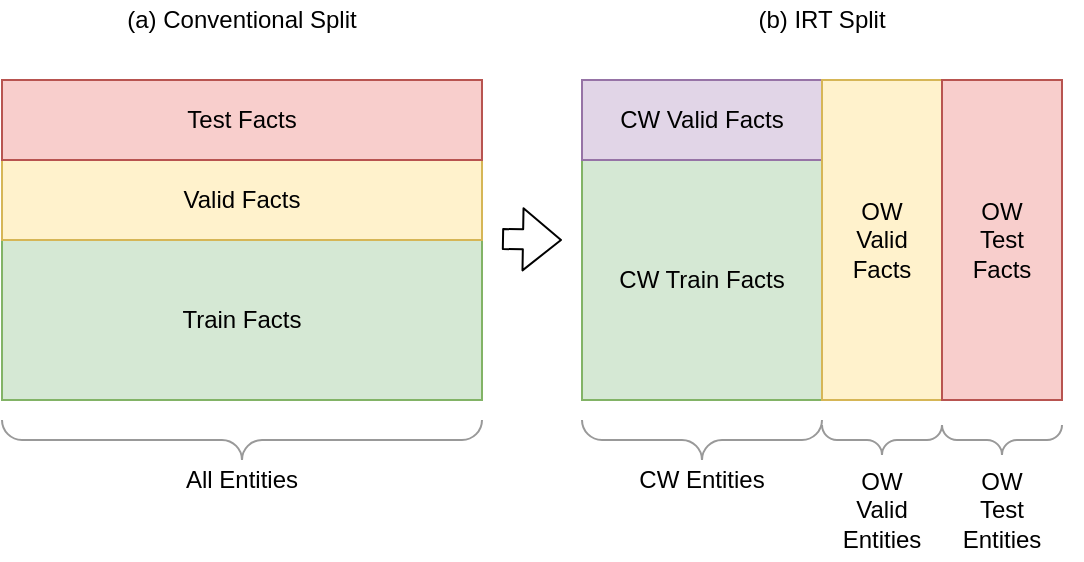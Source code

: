 <mxfile version="14.5.1" type="device"><diagram id="0cxq-o13JCqM5__rvhiF" name="Page-1"><mxGraphModel dx="853" dy="493" grid="1" gridSize="10" guides="1" tooltips="1" connect="1" arrows="1" fold="1" page="1" pageScale="1" pageWidth="850" pageHeight="1100" math="0" shadow="0"><root><mxCell id="0"/><mxCell id="1" parent="0"/><mxCell id="WJlLXGQ1d8UNX4gSKEFn-30" value="CW Train Facts" style="rounded=0;whiteSpace=wrap;html=1;fillColor=#d5e8d4;strokeColor=#82b366;" parent="1" vertex="1"><mxGeometry x="410" y="200" width="120" height="120" as="geometry"/></mxCell><mxCell id="WJlLXGQ1d8UNX4gSKEFn-28" value="Train Facts" style="rounded=0;whiteSpace=wrap;html=1;fillColor=#d5e8d4;strokeColor=#82b366;" parent="1" vertex="1"><mxGeometry x="120" y="240" width="240" height="80" as="geometry"/></mxCell><mxCell id="WJlLXGQ1d8UNX4gSKEFn-27" value="Valid Facts" style="rounded=0;whiteSpace=wrap;html=1;fillColor=#fff2cc;strokeColor=#d6b656;" parent="1" vertex="1"><mxGeometry x="120" y="200" width="240" height="40" as="geometry"/></mxCell><mxCell id="WJlLXGQ1d8UNX4gSKEFn-3" value="" style="shape=flexArrow;endArrow=classic;html=1;" parent="1" edge="1"><mxGeometry width="50" height="50" relative="1" as="geometry"><mxPoint x="370" y="239.5" as="sourcePoint"/><mxPoint x="400" y="240" as="targetPoint"/></mxGeometry></mxCell><mxCell id="WJlLXGQ1d8UNX4gSKEFn-10" value="" style="verticalLabelPosition=bottom;shadow=0;dashed=0;align=center;html=1;verticalAlign=top;strokeWidth=1;shape=mxgraph.mockup.markup.curlyBrace;strokeColor=#999999;rotation=-180;" parent="1" vertex="1"><mxGeometry x="120" y="330" width="240" height="20" as="geometry"/></mxCell><mxCell id="WJlLXGQ1d8UNX4gSKEFn-11" value="All Entities" style="text;html=1;strokeColor=none;fillColor=none;align=center;verticalAlign=middle;whiteSpace=wrap;rounded=0;" parent="1" vertex="1"><mxGeometry x="200" y="350" width="80" height="20" as="geometry"/></mxCell><mxCell id="WJlLXGQ1d8UNX4gSKEFn-12" value="" style="verticalLabelPosition=bottom;shadow=0;dashed=0;align=center;html=1;verticalAlign=top;strokeWidth=1;shape=mxgraph.mockup.markup.curlyBrace;strokeColor=#999999;rotation=-180;" parent="1" vertex="1"><mxGeometry x="410" y="330" width="120" height="20" as="geometry"/></mxCell><mxCell id="WJlLXGQ1d8UNX4gSKEFn-13" value="CW Entities" style="text;html=1;strokeColor=none;fillColor=none;align=center;verticalAlign=middle;whiteSpace=wrap;rounded=0;" parent="1" vertex="1"><mxGeometry x="430" y="350" width="80" height="20" as="geometry"/></mxCell><mxCell id="WJlLXGQ1d8UNX4gSKEFn-14" value="" style="verticalLabelPosition=bottom;shadow=0;dashed=0;align=center;html=1;verticalAlign=top;strokeWidth=1;shape=mxgraph.mockup.markup.curlyBrace;strokeColor=#999999;rotation=-180;" parent="1" vertex="1"><mxGeometry x="530" y="330" width="60" height="20" as="geometry"/></mxCell><mxCell id="WJlLXGQ1d8UNX4gSKEFn-15" value="OW&lt;br&gt;Valid&lt;br&gt;Entities" style="text;html=1;strokeColor=none;fillColor=none;align=center;verticalAlign=middle;whiteSpace=wrap;rounded=0;" parent="1" vertex="1"><mxGeometry x="520" y="350" width="80" height="50" as="geometry"/></mxCell><mxCell id="WJlLXGQ1d8UNX4gSKEFn-16" value="" style="verticalLabelPosition=bottom;shadow=0;dashed=0;align=center;html=1;verticalAlign=top;strokeWidth=1;shape=mxgraph.mockup.markup.curlyBrace;strokeColor=#999999;rotation=-180;" parent="1" vertex="1"><mxGeometry x="590" y="330" width="60" height="20" as="geometry"/></mxCell><mxCell id="WJlLXGQ1d8UNX4gSKEFn-17" value="OW&lt;br&gt;Test&lt;br&gt;Entities" style="text;html=1;strokeColor=none;fillColor=none;align=center;verticalAlign=middle;whiteSpace=wrap;rounded=0;" parent="1" vertex="1"><mxGeometry x="580" y="350" width="80" height="50" as="geometry"/></mxCell><mxCell id="WJlLXGQ1d8UNX4gSKEFn-26" value="Test Facts" style="rounded=0;whiteSpace=wrap;html=1;fillColor=#f8cecc;strokeColor=#b85450;" parent="1" vertex="1"><mxGeometry x="120" y="160" width="240" height="40" as="geometry"/></mxCell><mxCell id="WJlLXGQ1d8UNX4gSKEFn-29" value="CW Valid Facts" style="rounded=0;whiteSpace=wrap;html=1;fillColor=#e1d5e7;strokeColor=#9673a6;" parent="1" vertex="1"><mxGeometry x="410" y="160" width="120" height="40" as="geometry"/></mxCell><mxCell id="WJlLXGQ1d8UNX4gSKEFn-31" value="OW&lt;br&gt;Valid&lt;br&gt;Facts" style="rounded=0;whiteSpace=wrap;html=1;fillColor=#fff2cc;strokeColor=#d6b656;" parent="1" vertex="1"><mxGeometry x="530" y="160" width="60" height="160" as="geometry"/></mxCell><mxCell id="WJlLXGQ1d8UNX4gSKEFn-32" value="OW&lt;br&gt;Test&lt;br&gt;Facts" style="rounded=0;whiteSpace=wrap;html=1;fillColor=#f8cecc;strokeColor=#b85450;" parent="1" vertex="1"><mxGeometry x="590" y="160" width="60" height="160" as="geometry"/></mxCell><mxCell id="aIGOZA4-O1HQkXRwpyDL-1" value="(a) Conventional Split" style="text;html=1;strokeColor=none;fillColor=none;align=center;verticalAlign=middle;whiteSpace=wrap;rounded=0;" vertex="1" parent="1"><mxGeometry x="160" y="120" width="160" height="20" as="geometry"/></mxCell><mxCell id="aIGOZA4-O1HQkXRwpyDL-2" value="(b) IRT Split" style="text;html=1;strokeColor=none;fillColor=none;align=center;verticalAlign=middle;whiteSpace=wrap;rounded=0;" vertex="1" parent="1"><mxGeometry x="450" y="120" width="160" height="20" as="geometry"/></mxCell></root></mxGraphModel></diagram></mxfile>